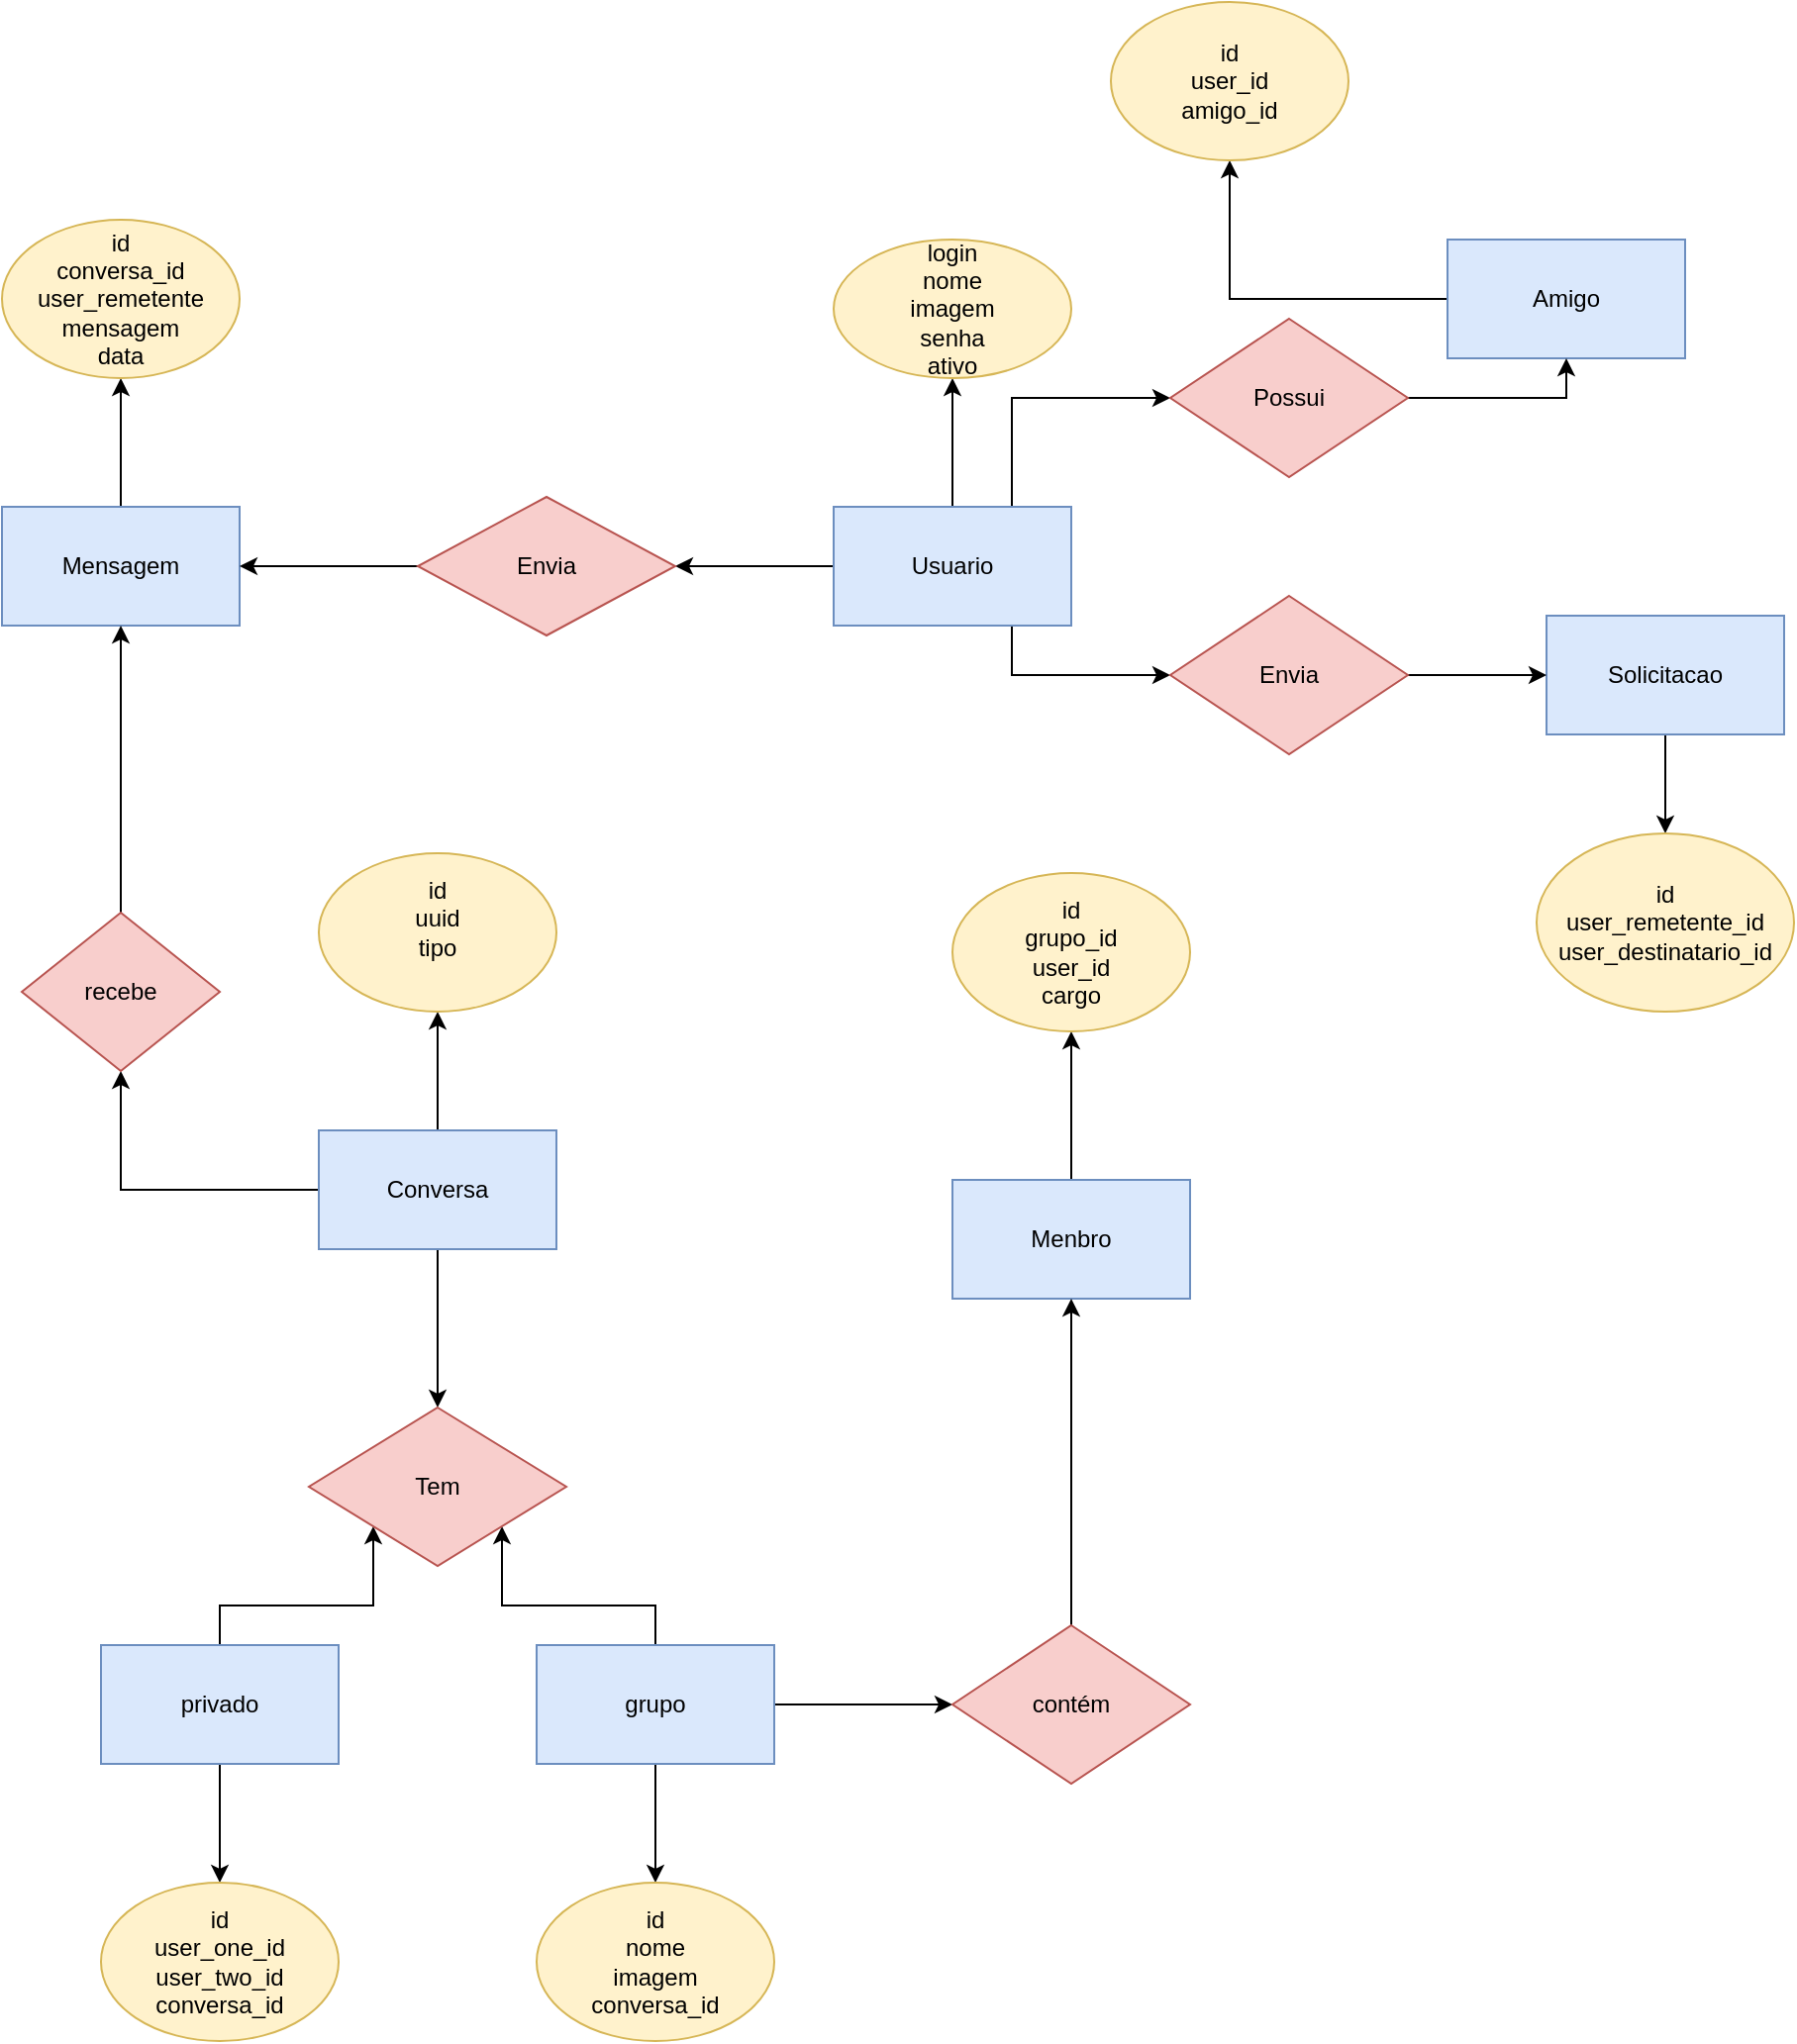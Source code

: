 <mxfile version="22.1.2" type="device">
  <diagram name="Página-1" id="8_ZAtF2t73PWJiYJea8C">
    <mxGraphModel dx="1941" dy="1833" grid="1" gridSize="10" guides="1" tooltips="1" connect="1" arrows="1" fold="1" page="1" pageScale="1" pageWidth="827" pageHeight="1169" math="0" shadow="0">
      <root>
        <mxCell id="0" />
        <mxCell id="1" parent="0" />
        <mxCell id="g1ZzgkmIgaxY1qbnCCBE-6" style="edgeStyle=orthogonalEdgeStyle;rounded=0;orthogonalLoop=1;jettySize=auto;html=1;" parent="1" source="g1ZzgkmIgaxY1qbnCCBE-3" target="g1ZzgkmIgaxY1qbnCCBE-5" edge="1">
          <mxGeometry relative="1" as="geometry" />
        </mxCell>
        <mxCell id="g1ZzgkmIgaxY1qbnCCBE-20" style="edgeStyle=orthogonalEdgeStyle;rounded=0;orthogonalLoop=1;jettySize=auto;html=1;" parent="1" source="g1ZzgkmIgaxY1qbnCCBE-3" target="g1ZzgkmIgaxY1qbnCCBE-19" edge="1">
          <mxGeometry relative="1" as="geometry" />
        </mxCell>
        <mxCell id="DoT_Yxl13zGxQCiWaqsf-21" style="edgeStyle=orthogonalEdgeStyle;rounded=0;orthogonalLoop=1;jettySize=auto;html=1;exitX=0.75;exitY=0;exitDx=0;exitDy=0;entryX=0;entryY=0.5;entryDx=0;entryDy=0;" parent="1" source="g1ZzgkmIgaxY1qbnCCBE-3" target="DoT_Yxl13zGxQCiWaqsf-3" edge="1">
          <mxGeometry relative="1" as="geometry" />
        </mxCell>
        <mxCell id="DoT_Yxl13zGxQCiWaqsf-23" style="edgeStyle=orthogonalEdgeStyle;rounded=0;orthogonalLoop=1;jettySize=auto;html=1;exitX=0.75;exitY=1;exitDx=0;exitDy=0;" parent="1" source="g1ZzgkmIgaxY1qbnCCBE-3" target="DoT_Yxl13zGxQCiWaqsf-22" edge="1">
          <mxGeometry relative="1" as="geometry" />
        </mxCell>
        <mxCell id="g1ZzgkmIgaxY1qbnCCBE-3" value="Usuario" style="rounded=0;whiteSpace=wrap;html=1;fillColor=#dae8fc;strokeColor=#6c8ebf;" parent="1" vertex="1">
          <mxGeometry x="260" y="245" width="120" height="60" as="geometry" />
        </mxCell>
        <mxCell id="g1ZzgkmIgaxY1qbnCCBE-22" style="edgeStyle=orthogonalEdgeStyle;rounded=0;orthogonalLoop=1;jettySize=auto;html=1;" parent="1" source="g1ZzgkmIgaxY1qbnCCBE-4" target="g1ZzgkmIgaxY1qbnCCBE-18" edge="1">
          <mxGeometry relative="1" as="geometry" />
        </mxCell>
        <mxCell id="g1ZzgkmIgaxY1qbnCCBE-4" value="Mensagem" style="rounded=0;whiteSpace=wrap;html=1;fillColor=#dae8fc;strokeColor=#6c8ebf;" parent="1" vertex="1">
          <mxGeometry x="-160" y="245" width="120" height="60" as="geometry" />
        </mxCell>
        <mxCell id="g1ZzgkmIgaxY1qbnCCBE-5" value="login&lt;div&gt;nome&lt;/div&gt;&lt;div&gt;imagem&lt;/div&gt;&lt;div&gt;senha&lt;/div&gt;&lt;div&gt;ativo&lt;/div&gt;" style="ellipse;whiteSpace=wrap;html=1;fillColor=#fff2cc;strokeColor=#d6b656;" parent="1" vertex="1">
          <mxGeometry x="260" y="110" width="120" height="70" as="geometry" />
        </mxCell>
        <mxCell id="g1ZzgkmIgaxY1qbnCCBE-18" value="id&lt;div&gt;conversa_id&lt;/div&gt;&lt;div&gt;user_remetente&lt;/div&gt;&lt;div&gt;mensagem&lt;/div&gt;&lt;div&gt;data&lt;/div&gt;" style="ellipse;whiteSpace=wrap;html=1;fillColor=#fff2cc;strokeColor=#d6b656;" parent="1" vertex="1">
          <mxGeometry x="-160" y="100" width="120" height="80" as="geometry" />
        </mxCell>
        <mxCell id="g1ZzgkmIgaxY1qbnCCBE-21" style="edgeStyle=orthogonalEdgeStyle;rounded=0;orthogonalLoop=1;jettySize=auto;html=1;entryX=1;entryY=0.5;entryDx=0;entryDy=0;" parent="1" source="g1ZzgkmIgaxY1qbnCCBE-19" target="g1ZzgkmIgaxY1qbnCCBE-4" edge="1">
          <mxGeometry relative="1" as="geometry" />
        </mxCell>
        <mxCell id="g1ZzgkmIgaxY1qbnCCBE-19" value="Envia" style="rhombus;whiteSpace=wrap;html=1;fillColor=#f8cecc;strokeColor=#b85450;" parent="1" vertex="1">
          <mxGeometry x="50" y="240" width="130" height="70" as="geometry" />
        </mxCell>
        <mxCell id="g1ZzgkmIgaxY1qbnCCBE-27" style="edgeStyle=orthogonalEdgeStyle;rounded=0;orthogonalLoop=1;jettySize=auto;html=1;" parent="1" source="g1ZzgkmIgaxY1qbnCCBE-23" target="g1ZzgkmIgaxY1qbnCCBE-24" edge="1">
          <mxGeometry relative="1" as="geometry" />
        </mxCell>
        <mxCell id="g1ZzgkmIgaxY1qbnCCBE-32" style="edgeStyle=orthogonalEdgeStyle;rounded=0;orthogonalLoop=1;jettySize=auto;html=1;" parent="1" source="g1ZzgkmIgaxY1qbnCCBE-23" target="g1ZzgkmIgaxY1qbnCCBE-31" edge="1">
          <mxGeometry relative="1" as="geometry" />
        </mxCell>
        <mxCell id="g1ZzgkmIgaxY1qbnCCBE-37" style="edgeStyle=orthogonalEdgeStyle;rounded=0;orthogonalLoop=1;jettySize=auto;html=1;exitX=1;exitY=0.5;exitDx=0;exitDy=0;entryX=0;entryY=0.5;entryDx=0;entryDy=0;" parent="1" source="DoT_Yxl13zGxQCiWaqsf-7" target="g1ZzgkmIgaxY1qbnCCBE-35" edge="1">
          <mxGeometry relative="1" as="geometry" />
        </mxCell>
        <mxCell id="DoT_Yxl13zGxQCiWaqsf-14" style="edgeStyle=orthogonalEdgeStyle;rounded=0;orthogonalLoop=1;jettySize=auto;html=1;" parent="1" source="g1ZzgkmIgaxY1qbnCCBE-23" target="DoT_Yxl13zGxQCiWaqsf-8" edge="1">
          <mxGeometry relative="1" as="geometry" />
        </mxCell>
        <mxCell id="g1ZzgkmIgaxY1qbnCCBE-23" value="Conversa" style="rounded=0;whiteSpace=wrap;html=1;fillColor=#dae8fc;strokeColor=#6c8ebf;" parent="1" vertex="1">
          <mxGeometry y="560" width="120" height="60" as="geometry" />
        </mxCell>
        <mxCell id="g1ZzgkmIgaxY1qbnCCBE-24" value="id&lt;div&gt;uuid&lt;/div&gt;&lt;div&gt;tipo&lt;/div&gt;&lt;div&gt;&lt;br&gt;&lt;/div&gt;" style="ellipse;whiteSpace=wrap;html=1;fillColor=#fff2cc;strokeColor=#d6b656;" parent="1" vertex="1">
          <mxGeometry y="420" width="120" height="80" as="geometry" />
        </mxCell>
        <mxCell id="g1ZzgkmIgaxY1qbnCCBE-33" style="edgeStyle=orthogonalEdgeStyle;rounded=0;orthogonalLoop=1;jettySize=auto;html=1;exitX=0.5;exitY=0;exitDx=0;exitDy=0;entryX=0.5;entryY=1;entryDx=0;entryDy=0;" parent="1" source="g1ZzgkmIgaxY1qbnCCBE-31" target="g1ZzgkmIgaxY1qbnCCBE-4" edge="1">
          <mxGeometry relative="1" as="geometry" />
        </mxCell>
        <mxCell id="g1ZzgkmIgaxY1qbnCCBE-31" value="recebe" style="rhombus;whiteSpace=wrap;html=1;fillColor=#f8cecc;strokeColor=#b85450;" parent="1" vertex="1">
          <mxGeometry x="-150" y="450" width="100" height="80" as="geometry" />
        </mxCell>
        <mxCell id="g1ZzgkmIgaxY1qbnCCBE-40" style="edgeStyle=orthogonalEdgeStyle;rounded=0;orthogonalLoop=1;jettySize=auto;html=1;exitX=0.5;exitY=0;exitDx=0;exitDy=0;" parent="1" source="g1ZzgkmIgaxY1qbnCCBE-34" target="g1ZzgkmIgaxY1qbnCCBE-39" edge="1">
          <mxGeometry relative="1" as="geometry" />
        </mxCell>
        <mxCell id="g1ZzgkmIgaxY1qbnCCBE-34" value="Menbro" style="rounded=0;whiteSpace=wrap;html=1;fillColor=#dae8fc;strokeColor=#6c8ebf;" parent="1" vertex="1">
          <mxGeometry x="320" y="585" width="120" height="60" as="geometry" />
        </mxCell>
        <mxCell id="g1ZzgkmIgaxY1qbnCCBE-38" style="edgeStyle=orthogonalEdgeStyle;rounded=0;orthogonalLoop=1;jettySize=auto;html=1;exitX=0.5;exitY=0;exitDx=0;exitDy=0;" parent="1" source="g1ZzgkmIgaxY1qbnCCBE-35" target="g1ZzgkmIgaxY1qbnCCBE-34" edge="1">
          <mxGeometry relative="1" as="geometry">
            <mxPoint x="380" y="800" as="sourcePoint" />
          </mxGeometry>
        </mxCell>
        <mxCell id="g1ZzgkmIgaxY1qbnCCBE-35" value="contém" style="rhombus;whiteSpace=wrap;html=1;fillColor=#f8cecc;strokeColor=#b85450;" parent="1" vertex="1">
          <mxGeometry x="320" y="810" width="120" height="80" as="geometry" />
        </mxCell>
        <mxCell id="g1ZzgkmIgaxY1qbnCCBE-39" value="id&lt;div&gt;grupo_id&lt;/div&gt;&lt;div&gt;user_id&lt;/div&gt;&lt;div&gt;cargo&lt;/div&gt;" style="ellipse;whiteSpace=wrap;html=1;fillColor=#fff2cc;strokeColor=#d6b656;" parent="1" vertex="1">
          <mxGeometry x="320" y="430" width="120" height="80" as="geometry" />
        </mxCell>
        <mxCell id="DoT_Yxl13zGxQCiWaqsf-19" style="edgeStyle=orthogonalEdgeStyle;rounded=0;orthogonalLoop=1;jettySize=auto;html=1;entryX=0.5;entryY=1;entryDx=0;entryDy=0;" parent="1" source="DoT_Yxl13zGxQCiWaqsf-1" target="DoT_Yxl13zGxQCiWaqsf-16" edge="1">
          <mxGeometry relative="1" as="geometry" />
        </mxCell>
        <mxCell id="DoT_Yxl13zGxQCiWaqsf-1" value="Amigo" style="rounded=0;whiteSpace=wrap;html=1;fillColor=#dae8fc;strokeColor=#6c8ebf;" parent="1" vertex="1">
          <mxGeometry x="570" y="110" width="120" height="60" as="geometry" />
        </mxCell>
        <mxCell id="DoT_Yxl13zGxQCiWaqsf-26" style="edgeStyle=orthogonalEdgeStyle;rounded=0;orthogonalLoop=1;jettySize=auto;html=1;entryX=0.5;entryY=0;entryDx=0;entryDy=0;" parent="1" source="DoT_Yxl13zGxQCiWaqsf-2" target="DoT_Yxl13zGxQCiWaqsf-25" edge="1">
          <mxGeometry relative="1" as="geometry" />
        </mxCell>
        <mxCell id="DoT_Yxl13zGxQCiWaqsf-2" value="Solicitacao" style="rounded=0;whiteSpace=wrap;html=1;fillColor=#dae8fc;strokeColor=#6c8ebf;" parent="1" vertex="1">
          <mxGeometry x="620" y="300" width="120" height="60" as="geometry" />
        </mxCell>
        <mxCell id="DoT_Yxl13zGxQCiWaqsf-5" style="edgeStyle=orthogonalEdgeStyle;rounded=0;orthogonalLoop=1;jettySize=auto;html=1;entryX=0.5;entryY=1;entryDx=0;entryDy=0;" parent="1" source="DoT_Yxl13zGxQCiWaqsf-3" target="DoT_Yxl13zGxQCiWaqsf-1" edge="1">
          <mxGeometry relative="1" as="geometry" />
        </mxCell>
        <mxCell id="DoT_Yxl13zGxQCiWaqsf-3" value="Possui" style="rhombus;whiteSpace=wrap;html=1;fillColor=#f8cecc;strokeColor=#b85450;" parent="1" vertex="1">
          <mxGeometry x="430" y="150" width="120" height="80" as="geometry" />
        </mxCell>
        <mxCell id="DoT_Yxl13zGxQCiWaqsf-9" style="edgeStyle=orthogonalEdgeStyle;rounded=0;orthogonalLoop=1;jettySize=auto;html=1;entryX=0;entryY=1;entryDx=0;entryDy=0;" parent="1" source="DoT_Yxl13zGxQCiWaqsf-6" target="DoT_Yxl13zGxQCiWaqsf-8" edge="1">
          <mxGeometry relative="1" as="geometry" />
        </mxCell>
        <mxCell id="DoT_Yxl13zGxQCiWaqsf-12" style="edgeStyle=orthogonalEdgeStyle;rounded=0;orthogonalLoop=1;jettySize=auto;html=1;entryX=0.5;entryY=0;entryDx=0;entryDy=0;" parent="1" source="DoT_Yxl13zGxQCiWaqsf-6" target="DoT_Yxl13zGxQCiWaqsf-11" edge="1">
          <mxGeometry relative="1" as="geometry" />
        </mxCell>
        <mxCell id="DoT_Yxl13zGxQCiWaqsf-6" value="privado" style="rounded=0;whiteSpace=wrap;html=1;fillColor=#dae8fc;strokeColor=#6c8ebf;" parent="1" vertex="1">
          <mxGeometry x="-110" y="820" width="120" height="60" as="geometry" />
        </mxCell>
        <mxCell id="DoT_Yxl13zGxQCiWaqsf-10" style="edgeStyle=orthogonalEdgeStyle;rounded=0;orthogonalLoop=1;jettySize=auto;html=1;entryX=1;entryY=1;entryDx=0;entryDy=0;" parent="1" source="DoT_Yxl13zGxQCiWaqsf-7" target="DoT_Yxl13zGxQCiWaqsf-8" edge="1">
          <mxGeometry relative="1" as="geometry" />
        </mxCell>
        <mxCell id="DoT_Yxl13zGxQCiWaqsf-15" style="edgeStyle=orthogonalEdgeStyle;rounded=0;orthogonalLoop=1;jettySize=auto;html=1;entryX=0.5;entryY=0;entryDx=0;entryDy=0;" parent="1" source="DoT_Yxl13zGxQCiWaqsf-7" target="DoT_Yxl13zGxQCiWaqsf-13" edge="1">
          <mxGeometry relative="1" as="geometry" />
        </mxCell>
        <mxCell id="DoT_Yxl13zGxQCiWaqsf-7" value="grupo" style="rounded=0;whiteSpace=wrap;html=1;fillColor=#dae8fc;strokeColor=#6c8ebf;" parent="1" vertex="1">
          <mxGeometry x="110" y="820" width="120" height="60" as="geometry" />
        </mxCell>
        <mxCell id="DoT_Yxl13zGxQCiWaqsf-8" value="Tem" style="rhombus;whiteSpace=wrap;html=1;fillColor=#f8cecc;strokeColor=#b85450;" parent="1" vertex="1">
          <mxGeometry x="-5" y="700" width="130" height="80" as="geometry" />
        </mxCell>
        <mxCell id="DoT_Yxl13zGxQCiWaqsf-11" value="id&lt;br&gt;user_one_id&lt;br&gt;user_two_id&lt;br&gt;conversa_id" style="ellipse;whiteSpace=wrap;html=1;fillColor=#fff2cc;strokeColor=#d6b656;" parent="1" vertex="1">
          <mxGeometry x="-110" y="940" width="120" height="80" as="geometry" />
        </mxCell>
        <mxCell id="DoT_Yxl13zGxQCiWaqsf-13" value="id&lt;br&gt;nome&lt;br&gt;imagem&lt;br&gt;conversa_id" style="ellipse;whiteSpace=wrap;html=1;fillColor=#fff2cc;strokeColor=#d6b656;" parent="1" vertex="1">
          <mxGeometry x="110" y="940" width="120" height="80" as="geometry" />
        </mxCell>
        <mxCell id="DoT_Yxl13zGxQCiWaqsf-16" value="id&lt;br&gt;user_id&lt;br&gt;amigo_id" style="ellipse;whiteSpace=wrap;html=1;fillColor=#fff2cc;strokeColor=#d6b656;" parent="1" vertex="1">
          <mxGeometry x="400" y="-10" width="120" height="80" as="geometry" />
        </mxCell>
        <mxCell id="DoT_Yxl13zGxQCiWaqsf-24" style="edgeStyle=orthogonalEdgeStyle;rounded=0;orthogonalLoop=1;jettySize=auto;html=1;" parent="1" source="DoT_Yxl13zGxQCiWaqsf-22" target="DoT_Yxl13zGxQCiWaqsf-2" edge="1">
          <mxGeometry relative="1" as="geometry" />
        </mxCell>
        <mxCell id="DoT_Yxl13zGxQCiWaqsf-22" value="Envia" style="rhombus;whiteSpace=wrap;html=1;fillColor=#f8cecc;strokeColor=#b85450;" parent="1" vertex="1">
          <mxGeometry x="430" y="290" width="120" height="80" as="geometry" />
        </mxCell>
        <mxCell id="DoT_Yxl13zGxQCiWaqsf-25" value="id&lt;br&gt;user_remetente_id&lt;br&gt;user_destinatario_id" style="ellipse;whiteSpace=wrap;html=1;fillColor=#fff2cc;strokeColor=#d6b656;" parent="1" vertex="1">
          <mxGeometry x="615" y="410" width="130" height="90" as="geometry" />
        </mxCell>
      </root>
    </mxGraphModel>
  </diagram>
</mxfile>
